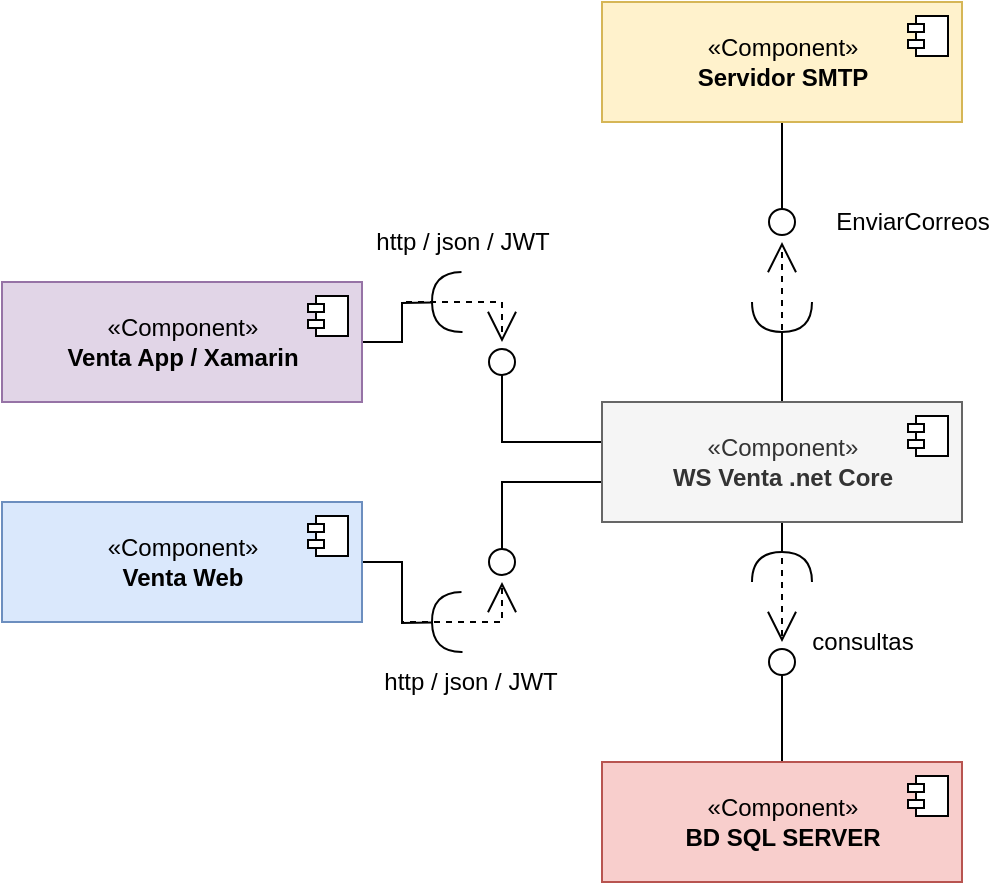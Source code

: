 <mxfile version="14.8.5" type="device"><diagram id="Eu34RpUgqrvcO-2vE7zr" name="Page-1"><mxGraphModel dx="507" dy="833" grid="1" gridSize="10" guides="1" tooltips="1" connect="1" arrows="1" fold="1" page="1" pageScale="1" pageWidth="827" pageHeight="1169" math="0" shadow="0"><root><mxCell id="0"/><mxCell id="1" parent="0"/><mxCell id="OdcQR93z5Byxn3HNOCpu-15" style="edgeStyle=orthogonalEdgeStyle;rounded=0;orthogonalLoop=1;jettySize=auto;html=1;endArrow=halfCircle;endFill=0;startSize=8;endSize=13;" edge="1" parent="1" source="OdcQR93z5Byxn3HNOCpu-3"><mxGeometry relative="1" as="geometry"><mxPoint x="520" y="350" as="targetPoint"/><Array as="points"><mxPoint x="520" y="350"/><mxPoint x="520" y="350"/></Array></mxGeometry></mxCell><mxCell id="OdcQR93z5Byxn3HNOCpu-16" style="edgeStyle=orthogonalEdgeStyle;rounded=0;orthogonalLoop=1;jettySize=auto;html=1;endArrow=open;endFill=0;startSize=8;endSize=13;dashed=1;" edge="1" parent="1" source="OdcQR93z5Byxn3HNOCpu-3"><mxGeometry relative="1" as="geometry"><mxPoint x="520" y="380" as="targetPoint"/></mxGeometry></mxCell><mxCell id="OdcQR93z5Byxn3HNOCpu-19" style="edgeStyle=orthogonalEdgeStyle;rounded=0;orthogonalLoop=1;jettySize=auto;html=1;dashed=1;endArrow=open;endFill=0;startSize=8;endSize=13;" edge="1" parent="1" source="OdcQR93z5Byxn3HNOCpu-3"><mxGeometry relative="1" as="geometry"><mxPoint x="520" y="180" as="targetPoint"/></mxGeometry></mxCell><mxCell id="OdcQR93z5Byxn3HNOCpu-20" style="edgeStyle=orthogonalEdgeStyle;rounded=0;orthogonalLoop=1;jettySize=auto;html=1;endArrow=halfCircle;endFill=0;startSize=8;endSize=13;" edge="1" parent="1" source="OdcQR93z5Byxn3HNOCpu-3"><mxGeometry relative="1" as="geometry"><mxPoint x="520" y="210" as="targetPoint"/></mxGeometry></mxCell><mxCell id="OdcQR93z5Byxn3HNOCpu-23" style="edgeStyle=orthogonalEdgeStyle;rounded=0;orthogonalLoop=1;jettySize=auto;html=1;endArrow=oval;endFill=0;startSize=8;endSize=13;" edge="1" parent="1" source="OdcQR93z5Byxn3HNOCpu-3"><mxGeometry relative="1" as="geometry"><mxPoint x="380" y="240" as="targetPoint"/><Array as="points"><mxPoint x="380" y="280"/></Array></mxGeometry></mxCell><mxCell id="OdcQR93z5Byxn3HNOCpu-24" style="edgeStyle=orthogonalEdgeStyle;rounded=0;orthogonalLoop=1;jettySize=auto;html=1;endArrow=oval;endFill=0;startSize=8;endSize=13;" edge="1" parent="1" source="OdcQR93z5Byxn3HNOCpu-3"><mxGeometry relative="1" as="geometry"><mxPoint x="380" y="340" as="targetPoint"/><Array as="points"><mxPoint x="380" y="300"/></Array></mxGeometry></mxCell><mxCell id="OdcQR93z5Byxn3HNOCpu-3" value="«Component»&lt;br&gt;&lt;b&gt;WS Venta .net Core&lt;/b&gt;" style="html=1;dropTarget=0;fillColor=#f5f5f5;strokeColor=#666666;fontColor=#333333;" vertex="1" parent="1"><mxGeometry x="430" y="260" width="180" height="60" as="geometry"/></mxCell><mxCell id="OdcQR93z5Byxn3HNOCpu-4" value="" style="shape=module;jettyWidth=8;jettyHeight=4;" vertex="1" parent="OdcQR93z5Byxn3HNOCpu-3"><mxGeometry x="1" width="20" height="20" relative="1" as="geometry"><mxPoint x="-27" y="7" as="offset"/></mxGeometry></mxCell><mxCell id="OdcQR93z5Byxn3HNOCpu-26" style="edgeStyle=orthogonalEdgeStyle;rounded=0;orthogonalLoop=1;jettySize=auto;html=1;endArrow=halfCircle;endFill=0;startSize=8;endSize=13;" edge="1" parent="1" source="OdcQR93z5Byxn3HNOCpu-5"><mxGeometry relative="1" as="geometry"><mxPoint x="360" y="370" as="targetPoint"/></mxGeometry></mxCell><mxCell id="OdcQR93z5Byxn3HNOCpu-28" style="edgeStyle=orthogonalEdgeStyle;rounded=0;orthogonalLoop=1;jettySize=auto;html=1;endArrow=open;endFill=0;startSize=8;endSize=13;dashed=1;" edge="1" parent="1" source="OdcQR93z5Byxn3HNOCpu-5"><mxGeometry relative="1" as="geometry"><mxPoint x="380" y="350" as="targetPoint"/><Array as="points"><mxPoint x="330" y="340"/><mxPoint x="330" y="370"/></Array></mxGeometry></mxCell><mxCell id="OdcQR93z5Byxn3HNOCpu-5" value="«Component»&lt;br&gt;&lt;b&gt;Venta Web&lt;/b&gt;" style="html=1;dropTarget=0;fillColor=#dae8fc;strokeColor=#6c8ebf;" vertex="1" parent="1"><mxGeometry x="130" y="310" width="180" height="60" as="geometry"/></mxCell><mxCell id="OdcQR93z5Byxn3HNOCpu-6" value="" style="shape=module;jettyWidth=8;jettyHeight=4;" vertex="1" parent="OdcQR93z5Byxn3HNOCpu-5"><mxGeometry x="1" width="20" height="20" relative="1" as="geometry"><mxPoint x="-27" y="7" as="offset"/></mxGeometry></mxCell><mxCell id="OdcQR93z5Byxn3HNOCpu-27" style="edgeStyle=orthogonalEdgeStyle;rounded=0;orthogonalLoop=1;jettySize=auto;html=1;endArrow=halfCircle;endFill=0;startSize=8;endSize=13;" edge="1" parent="1" source="OdcQR93z5Byxn3HNOCpu-7"><mxGeometry relative="1" as="geometry"><mxPoint x="360" y="210" as="targetPoint"/></mxGeometry></mxCell><mxCell id="OdcQR93z5Byxn3HNOCpu-29" style="edgeStyle=orthogonalEdgeStyle;rounded=0;orthogonalLoop=1;jettySize=auto;html=1;dashed=1;endArrow=open;endFill=0;startSize=8;endSize=13;" edge="1" parent="1" source="OdcQR93z5Byxn3HNOCpu-7"><mxGeometry relative="1" as="geometry"><mxPoint x="380" y="230" as="targetPoint"/><Array as="points"><mxPoint x="330" y="230"/><mxPoint x="330" y="210"/></Array></mxGeometry></mxCell><mxCell id="OdcQR93z5Byxn3HNOCpu-7" value="«Component»&lt;br&gt;&lt;b&gt;Venta App / Xamarin&lt;/b&gt;" style="html=1;dropTarget=0;fillColor=#e1d5e7;strokeColor=#9673a6;" vertex="1" parent="1"><mxGeometry x="130" y="200" width="180" height="60" as="geometry"/></mxCell><mxCell id="OdcQR93z5Byxn3HNOCpu-8" value="" style="shape=module;jettyWidth=8;jettyHeight=4;" vertex="1" parent="OdcQR93z5Byxn3HNOCpu-7"><mxGeometry x="1" width="20" height="20" relative="1" as="geometry"><mxPoint x="-27" y="7" as="offset"/></mxGeometry></mxCell><mxCell id="OdcQR93z5Byxn3HNOCpu-14" style="edgeStyle=orthogonalEdgeStyle;rounded=0;orthogonalLoop=1;jettySize=auto;html=1;endArrow=oval;endFill=0;startSize=8;endSize=13;" edge="1" parent="1" source="OdcQR93z5Byxn3HNOCpu-9"><mxGeometry relative="1" as="geometry"><mxPoint x="520" y="390" as="targetPoint"/></mxGeometry></mxCell><mxCell id="OdcQR93z5Byxn3HNOCpu-9" value="«Component»&lt;br&gt;&lt;b&gt;BD SQL SERVER&lt;/b&gt;" style="html=1;dropTarget=0;fillColor=#f8cecc;strokeColor=#b85450;" vertex="1" parent="1"><mxGeometry x="430" y="440" width="180" height="60" as="geometry"/></mxCell><mxCell id="OdcQR93z5Byxn3HNOCpu-10" value="" style="shape=module;jettyWidth=8;jettyHeight=4;" vertex="1" parent="OdcQR93z5Byxn3HNOCpu-9"><mxGeometry x="1" width="20" height="20" relative="1" as="geometry"><mxPoint x="-27" y="7" as="offset"/></mxGeometry></mxCell><mxCell id="OdcQR93z5Byxn3HNOCpu-21" style="edgeStyle=orthogonalEdgeStyle;rounded=0;orthogonalLoop=1;jettySize=auto;html=1;endArrow=oval;endFill=0;startSize=8;endSize=13;" edge="1" parent="1" source="OdcQR93z5Byxn3HNOCpu-11"><mxGeometry relative="1" as="geometry"><mxPoint x="520" y="170" as="targetPoint"/></mxGeometry></mxCell><mxCell id="OdcQR93z5Byxn3HNOCpu-11" value="«Component»&lt;br&gt;&lt;b&gt;Servidor SMTP&lt;/b&gt;" style="html=1;dropTarget=0;fillColor=#fff2cc;strokeColor=#d6b656;" vertex="1" parent="1"><mxGeometry x="430" y="60" width="180" height="60" as="geometry"/></mxCell><mxCell id="OdcQR93z5Byxn3HNOCpu-12" value="" style="shape=module;jettyWidth=8;jettyHeight=4;" vertex="1" parent="OdcQR93z5Byxn3HNOCpu-11"><mxGeometry x="1" width="20" height="20" relative="1" as="geometry"><mxPoint x="-27" y="7" as="offset"/></mxGeometry></mxCell><mxCell id="OdcQR93z5Byxn3HNOCpu-17" value="consultas" style="text;html=1;align=center;verticalAlign=middle;resizable=0;points=[];autosize=1;strokeColor=none;" vertex="1" parent="1"><mxGeometry x="525" y="370" width="70" height="20" as="geometry"/></mxCell><mxCell id="OdcQR93z5Byxn3HNOCpu-22" value="EnviarCorreos" style="text;html=1;align=center;verticalAlign=middle;resizable=0;points=[];autosize=1;strokeColor=none;" vertex="1" parent="1"><mxGeometry x="540" y="160" width="90" height="20" as="geometry"/></mxCell><mxCell id="OdcQR93z5Byxn3HNOCpu-30" value="http / json / JWT" style="text;html=1;align=center;verticalAlign=middle;resizable=0;points=[];autosize=1;strokeColor=none;" vertex="1" parent="1"><mxGeometry x="310" y="170" width="100" height="20" as="geometry"/></mxCell><mxCell id="OdcQR93z5Byxn3HNOCpu-31" value="http / json / JWT" style="text;html=1;align=center;verticalAlign=middle;resizable=0;points=[];autosize=1;strokeColor=none;" vertex="1" parent="1"><mxGeometry x="314" y="390" width="100" height="20" as="geometry"/></mxCell></root></mxGraphModel></diagram></mxfile>